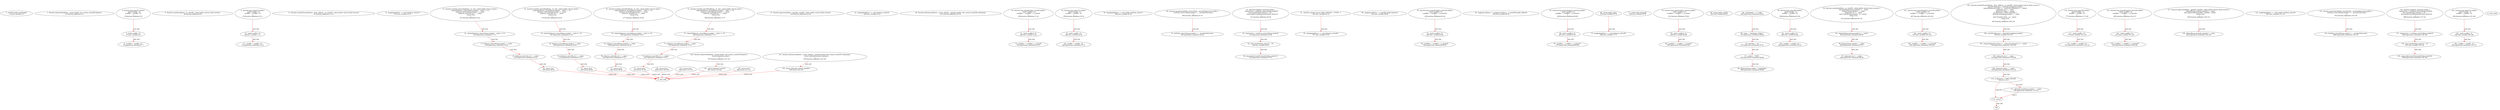digraph  {
15 [label="2_ uint256 public totalSupply;\n15-new_variable-3-3", method="", type_label=new_variable];
20 [label="3_ function balanceOf(address _owner) public view returns (uint256 balance);\n20-function_definition-4-4", method="balanceOf(address _owner)", type_label=function_definition];
33 [label="4_ function bug_intou7() public{\n    uint8 vundflw =0;\n    vundflw = vundflw -10;    \n}\n33-function_definition-5-8", method="bug_intou7()", type_label=function_definition];
37 [label="5_ uint8 vundflw =0;\n37-new_variable-6-6", method="bug_intou7()", type_label=new_variable];
43 [label="6_ vundflw = vundflw -10;\n43-expression_statement-7-7", method="bug_intou7()", type_label=expression_statement];
49 [label="8_ function transfer(address _to, uint256 _value) public returns (bool success);\n49-function_definition-9-9", method="transfer(address _to,uint256 _value)", type_label=function_definition];
65 [label="9_ function bug_intou23() public{\n    uint8 vundflw =0;\n    vundflw = vundflw -10;    \n}\n65-function_definition-10-13", method="bug_intou23()", type_label=function_definition];
69 [label="10_ uint8 vundflw =0;\n69-new_variable-11-11", method="bug_intou23()", type_label=new_variable];
75 [label="11_ vundflw = vundflw -10;\n75-expression_statement-12-12", method="bug_intou23()", type_label=expression_statement];
81 [label="13_ function transferFrom(address _from, address _to, uint256 _value) public returns (bool success);\n81-function_definition-14-14", method="transferFrom(address _from,address _to,uint256 _value)", type_label=function_definition];
101 [label="14_ mapping(address => uint) balances_intou14;\n101-new_variable-15-15", method="", type_label=new_variable];
107 [label="15_ function transfer_intou14(address _to, uint _value) public returns (bool) {\n    require(balances_intou14[msg.sender] - _value >= 0);   \n    balances_intou14[msg.sender] -= _value;   \n    balances_intou14[_to] += _value;   \n    return true;\n  }\n107-function_definition-16-21", method="transfer_intou14(address _to,uint _value)", type_label=function_definition];
123 [label="16_ require(balances_intou14[msg.sender] - _value >= 0);\n123-expression_statement-17-17", method="transfer_intou14(address _to,uint _value)", type_label=expression_statement];
136 [label="17_ balances_intou14[msg.sender] -= _value;\n136-expression_statement-18-18", method="transfer_intou14(address _to,uint _value)", type_label=expression_statement];
144 [label="18_ balances_intou14[_to] += _value;\n144-expression_statement-19-19", method="transfer_intou14(address _to,uint _value)", type_label=expression_statement];
150 [label="19_ return true;\n150-return-20-20", method="transfer_intou14(address _to,uint _value)", type_label=return];
153 [label="21_ function approve(address _spender, uint256 _value) public returns (bool success);\n153-function_definition-22-22", method="approve(address _spender,uint256 _value)", type_label=function_definition];
169 [label="22_ mapping(address => uint) balances_intou30;\n169-new_variable-23-23", method="", type_label=new_variable];
175 [label="23_ function transfer_intou30(address _to, uint _value) public returns (bool) {\n    require(balances_intou30[msg.sender] - _value >= 0);   \n    balances_intou30[msg.sender] -= _value;   \n    balances_intou30[_to] += _value;   \n    return true;\n  }\n175-function_definition-24-29", method="transfer_intou30(address _to,uint _value)", type_label=function_definition];
191 [label="24_ require(balances_intou30[msg.sender] - _value >= 0);\n191-expression_statement-25-25", method="transfer_intou30(address _to,uint _value)", type_label=expression_statement];
204 [label="25_ balances_intou30[msg.sender] -= _value;\n204-expression_statement-26-26", method="transfer_intou30(address _to,uint _value)", type_label=expression_statement];
212 [label="26_ balances_intou30[_to] += _value;\n212-expression_statement-27-27", method="transfer_intou30(address _to,uint _value)", type_label=expression_statement];
218 [label="27_ return true;\n218-return-28-28", method="transfer_intou30(address _to,uint _value)", type_label=return];
221 [label="29_ function allowance(address _owner, address _spender) public view returns (uint256 remaining);\n221-function_definition-30-30", method="allowance(address _owner,address _spender)", type_label=function_definition];
238 [label="30_ function bug_intou8(uint8 p_intou8) public{\n    uint8 vundflw1=0;\n    vundflw1 = vundflw1 + p_intou8;    \n}\n238-function_definition-31-34", method="bug_intou8(uint8 p_intou8)", type_label=function_definition];
246 [label="31_ uint8 vundflw1=0;\n246-new_variable-32-32", method="bug_intou8(uint8 p_intou8)", type_label=new_variable];
252 [label="32_ vundflw1 = vundflw1 + p_intou8;\n252-expression_statement-33-33", method="bug_intou8(uint8 p_intou8)", type_label=expression_statement];
258 [label="34_ function bug_intou31() public{\n    uint8 vundflw =0;\n    vundflw = vundflw -10;    \n}\n258-function_definition-35-38", method="bug_intou31()", type_label=function_definition];
262 [label="35_ uint8 vundflw =0;\n262-new_variable-36-36", method="bug_intou31()", type_label=new_variable];
268 [label="36_ vundflw = vundflw -10;\n268-expression_statement-37-37", method="bug_intou31()", type_label=expression_statement];
288 [label="39_ mapping(address => uint) public lockTime_intou13;\n288-new_variable-40-40", method="", type_label=new_variable];
295 [label="40_ function increaseLockTime_intou13(uint _secondsToIncrease) public {\n        lockTime_intou13[msg.sender] += _secondsToIncrease;   \n    }\n295-function_definition-41-43", method="increaseLockTime_intou13(uint _secondsToIncrease)", type_label=function_definition];
303 [label="41_ lockTime_intou13[msg.sender] += _secondsToIncrease;\n303-expression_statement-42-42", method="increaseLockTime_intou13(uint _secondsToIncrease)", type_label=expression_statement];
311 [label="43_ function withdraw_intou13() public {\n        require(now > lockTime_intou13[msg.sender]);    \n        uint transferValue_intou13 = 10;           \n        msg.sender.transfer(transferValue_intou13);\n    }\n311-function_definition-44-48", method="withdraw_intou13()", type_label=function_definition];
315 [label="44_ require(now > lockTime_intou13[msg.sender]);\n315-expression_statement-45-45", method="withdraw_intou13()", type_label=expression_statement];
326 [label="45_ uint transferValue_intou13 = 10;\n326-new_variable-46-46", method="withdraw_intou13()", type_label=new_variable];
332 [label="46_ msg.sender.transfer(transferValue_intou13);\n332-expression_statement-47-47", method="withdraw_intou13()", type_label=expression_statement];
361 [label="51_ uint256 constant private MAX_UINT256 = 2**256 - 1;\n361-new_variable-52-52", method="", type_label=new_variable];
371 [label="52_ mapping(address => uint) balances_intou26;\n371-new_variable-53-53", method="", type_label=new_variable];
377 [label="53_ function transfer_intou26(address _to, uint _value) public returns (bool) {\n    require(balances_intou26[msg.sender] - _value >= 0);   \n    balances_intou26[msg.sender] -= _value;   \n    balances_intou26[_to] += _value;   \n    return true;\n  }\n377-function_definition-54-59", method="transfer_intou26(address _to,uint _value)", type_label=function_definition];
393 [label="54_ require(balances_intou26[msg.sender] - _value >= 0);\n393-expression_statement-55-55", method="transfer_intou26(address _to,uint _value)", type_label=expression_statement];
406 [label="55_ balances_intou26[msg.sender] -= _value;\n406-expression_statement-56-56", method="transfer_intou26(address _to,uint _value)", type_label=expression_statement];
414 [label="56_ balances_intou26[_to] += _value;\n414-expression_statement-57-57", method="transfer_intou26(address _to,uint _value)", type_label=expression_statement];
420 [label="57_ return true;\n420-return-58-58", method="transfer_intou26(address _to,uint _value)", type_label=return];
423 [label="59_ mapping (address => uint256) public balances;\n423-new_variable-60-60", method="", type_label=new_variable];
430 [label="60_ function bug_intou20(uint8 p_intou20) public{\n    uint8 vundflw1=0;\n    vundflw1 = vundflw1 + p_intou20;    \n}\n430-function_definition-61-64", method="bug_intou20(uint8 p_intou20)", type_label=function_definition];
438 [label="61_ uint8 vundflw1=0;\n438-new_variable-62-62", method="bug_intou20(uint8 p_intou20)", type_label=new_variable];
444 [label="62_ vundflw1 = vundflw1 + p_intou20;\n444-expression_statement-63-63", method="bug_intou20(uint8 p_intou20)", type_label=expression_statement];
450 [label="64_ mapping (address => mapping (address => uint256)) public allowed;\n450-new_variable-65-65", method="", type_label=new_variable];
459 [label="65_ function bug_intou32(uint8 p_intou32) public{\n    uint8 vundflw1=0;\n    vundflw1 = vundflw1 + p_intou32;    \n}\n459-function_definition-66-69", method="bug_intou32(uint8 p_intou32)", type_label=function_definition];
467 [label="66_ uint8 vundflw1=0;\n467-new_variable-67-67", method="bug_intou32(uint8 p_intou32)", type_label=new_variable];
473 [label="67_ vundflw1 = vundflw1 + p_intou32;\n473-expression_statement-68-68", method="bug_intou32(uint8 p_intou32)", type_label=expression_statement];
479 [label="69_ string public name;\n479-new_variable-70-70", method="", type_label=new_variable];
484 [label="70_ mapping(address => uint) balances_intou38;\n484-new_variable-71-71", method="", type_label=new_variable];
490 [label="71_ function transfer_intou38(address _to, uint _value) public returns (bool) {\n    require(balances_intou38[msg.sender] - _value >= 0);   \n    balances_intou38[msg.sender] -= _value;   \n    balances_intou38[_to] += _value;   \n    return true;\n  }\n490-function_definition-72-77", method="transfer_intou38(address _to,uint _value)", type_label=function_definition];
506 [label="72_ require(balances_intou38[msg.sender] - _value >= 0);\n506-expression_statement-73-73", method="transfer_intou38(address _to,uint _value)", type_label=expression_statement];
519 [label="73_ balances_intou38[msg.sender] -= _value;\n519-expression_statement-74-74", method="transfer_intou38(address _to,uint _value)", type_label=expression_statement];
527 [label="74_ balances_intou38[_to] += _value;\n527-expression_statement-75-75", method="transfer_intou38(address _to,uint _value)", type_label=expression_statement];
533 [label="75_ return true;\n533-return-76-76", method="transfer_intou38(address _to,uint _value)", type_label=return];
536 [label="77_ uint8 public decimals;\n536-new_variable-78-78", method="", type_label=new_variable];
541 [label="78_ function bug_intou4(uint8 p_intou4) public{\n    uint8 vundflw1=0;\n    vundflw1 = vundflw1 + p_intou4;    \n}\n541-function_definition-79-82", method="bug_intou4(uint8 p_intou4)", type_label=function_definition];
549 [label="79_ uint8 vundflw1=0;\n549-new_variable-80-80", method="bug_intou4(uint8 p_intou4)", type_label=new_variable];
555 [label="80_ vundflw1 = vundflw1 + p_intou4;\n555-expression_statement-81-81", method="bug_intou4(uint8 p_intou4)", type_label=expression_statement];
561 [label="82_ string public symbol;\n561-new_variable-83-83", method="", type_label=new_variable];
568 [label="84_ totalSupply = 3 * 1e28;\n568-expression_statement-85-85", method="", type_label=expression_statement];
574 [label="85_ name = \"HotDollars Token\";\n574-expression_statement-86-86", method="", type_label=expression_statement];
579 [label="86_ decimals = 18;\n579-expression_statement-87-87", method="", type_label=expression_statement];
583 [label="87_ symbol = \"HDS\";\n583-expression_statement-88-88", method="", type_label=expression_statement];
588 [label="88_ balances[msg.sender] = totalSupply;\n588-expression_statement-89-89", method="", type_label=expression_statement];
596 [label="90_ function bug_intou39() public{\n    uint8 vundflw =0;\n    vundflw = vundflw -10;    \n}\n596-function_definition-91-94", method="bug_intou39()", type_label=function_definition];
600 [label="91_ uint8 vundflw =0;\n600-new_variable-92-92", method="bug_intou39()", type_label=new_variable];
606 [label="92_ vundflw = vundflw -10;\n606-expression_statement-93-93", method="bug_intou39()", type_label=expression_statement];
612 [label="94_ function transfer(address _to, uint256 _value) public returns (bool success) {\n        require(balances[msg.sender] >= _value);\n        balances[msg.sender] -= _value;\n        balances[_to] += _value;\n        emit Transfer(msg.sender, _to, _value);  \n        return true;\n    }\n612-function_definition-95-101", method="transfer(address _to,uint256 _value)", type_label=function_definition];
629 [label="95_ require(balances[msg.sender] >= _value);\n629-expression_statement-96-96", method="transfer(address _to,uint256 _value)", type_label=expression_statement];
640 [label="96_ balances[msg.sender] -= _value;\n640-expression_statement-97-97", method="transfer(address _to,uint256 _value)", type_label=expression_statement];
648 [label="97_ balances[_to] += _value;\n648-expression_statement-98-98", method="transfer(address _to,uint256 _value)", type_label=expression_statement];
664 [label="99_ return true;\n664-return-100-100", method="transfer(address _to,uint256 _value)", type_label=return];
667 [label="101_ function bug_intou36(uint8 p_intou36) public{\n    uint8 vundflw1=0;\n    vundflw1 = vundflw1 + p_intou36;    \n}\n667-function_definition-102-105", method="bug_intou36(uint8 p_intou36)", type_label=function_definition];
675 [label="102_ uint8 vundflw1=0;\n675-new_variable-103-103", method="bug_intou36(uint8 p_intou36)", type_label=new_variable];
681 [label="103_ vundflw1 = vundflw1 + p_intou36;\n681-expression_statement-104-104", method="bug_intou36(uint8 p_intou36)", type_label=expression_statement];
687 [label="105_ function transferFrom(address _from, address _to, uint256 _value) public returns (bool success) {\n        uint256 allowance = allowed[_from][msg.sender];\n        require(balances[_from] >= _value && allowance >= _value);\n        balances[_to] += _value;\n        balances[_from] -= _value;\n        if (allowance < MAX_UINT256) {\n            allowed[_from][msg.sender] -= _value;\n        }\n        emit Transfer(_from, _to, _value);  \n        return true;\n    }\n687-function_definition-106-116", method="transferFrom(address _from,address _to,uint256 _value)", type_label=function_definition];
708 [label="106_ uint256 allowance = allowed[_from][msg.sender];\n708-new_variable-107-107", method="transferFrom(address _from,address _to,uint256 _value)", type_label=new_variable];
720 [label="107_ require(balances[_from] >= _value && allowance >= _value);\n720-expression_statement-108-108", method="transferFrom(address _from,address _to,uint256 _value)", type_label=expression_statement];
733 [label="108_ balances[_to] += _value;\n733-expression_statement-109-109", method="transferFrom(address _from,address _to,uint256 _value)", type_label=expression_statement];
739 [label="109_ balances[_from] -= _value;\n739-expression_statement-110-110", method="transferFrom(address _from,address _to,uint256 _value)", type_label=expression_statement];
745 [label="110_ if_allowance < MAX_UINT256\n745-if-111-113", method="transferFrom(address _from,address _to,uint256 _value)", type_label=if];
1698 [label="110_ end_if", method="transferFrom(address _from,address _to,uint256 _value)", type_label=end_if];
750 [label="111_ allowed[_from][msg.sender] -= _value;\n750-expression_statement-112-112", method="transferFrom(address _from,address _to,uint256 _value)", type_label=expression_statement];
768 [label="114_ return true;\n768-return-115-115", method="transferFrom(address _from,address _to,uint256 _value)", type_label=return];
771 [label="116_ function bug_intou35() public{\n    uint8 vundflw =0;\n    vundflw = vundflw -10;    \n}\n771-function_definition-117-120", method="bug_intou35()", type_label=function_definition];
775 [label="117_ uint8 vundflw =0;\n775-new_variable-118-118", method="bug_intou35()", type_label=new_variable];
781 [label="118_ vundflw = vundflw -10;\n781-expression_statement-119-119", method="bug_intou35()", type_label=expression_statement];
787 [label="120_ function balanceOf(address _owner) public view returns (uint256 balance) {\n        return balances[_owner];\n    }\n787-function_definition-121-123", method="balanceOf(address _owner)", type_label=function_definition];
801 [label="121_ return balances[_owner];\n801-return-122-122", method="balanceOf(address _owner)", type_label=return];
805 [label="123_ function bug_intou40(uint8 p_intou40) public{\n    uint8 vundflw1=0;\n    vundflw1 = vundflw1 + p_intou40;    \n}\n805-function_definition-124-127", method="bug_intou40(uint8 p_intou40)", type_label=function_definition];
813 [label="124_ uint8 vundflw1=0;\n813-new_variable-125-125", method="bug_intou40(uint8 p_intou40)", type_label=new_variable];
819 [label="125_ vundflw1 = vundflw1 + p_intou40;\n819-expression_statement-126-126", method="bug_intou40(uint8 p_intou40)", type_label=expression_statement];
825 [label="127_ function approve(address _spender, uint256 _value) public returns (bool success) {\n        allowed[msg.sender][_spender] = _value;\n        emit Approval(msg.sender, _spender, _value);  \n        return true;\n    }\n825-function_definition-128-132", method="approve(address _spender,uint256 _value)", type_label=function_definition];
842 [label="128_ allowed[msg.sender][_spender] = _value;\n842-expression_statement-129-129", method="approve(address _spender,uint256 _value)", type_label=expression_statement];
862 [label="130_ return true;\n862-return-131-131", method="approve(address _spender,uint256 _value)", type_label=return];
865 [label="132_ mapping(address => uint) public lockTime_intou33;\n865-new_variable-133-133", method="", type_label=new_variable];
872 [label="133_ function increaseLockTime_intou33(uint _secondsToIncrease) public {\n        lockTime_intou33[msg.sender] += _secondsToIncrease;   \n    }\n872-function_definition-134-136", method="increaseLockTime_intou33(uint _secondsToIncrease)", type_label=function_definition];
880 [label="134_ lockTime_intou33[msg.sender] += _secondsToIncrease;\n880-expression_statement-135-135", method="increaseLockTime_intou33(uint _secondsToIncrease)", type_label=expression_statement];
888 [label="136_ function withdraw_intou33() public {\n        require(now > lockTime_intou33[msg.sender]);    \n        uint transferValue_intou33 = 10;           \n        msg.sender.transfer(transferValue_intou33);\n    }\n888-function_definition-137-141", method="withdraw_intou33()", type_label=function_definition];
892 [label="137_ require(now > lockTime_intou33[msg.sender]);\n892-expression_statement-138-138", method="withdraw_intou33()", type_label=expression_statement];
903 [label="138_ uint transferValue_intou33 = 10;\n903-new_variable-139-139", method="withdraw_intou33()", type_label=new_variable];
909 [label="139_ msg.sender.transfer(transferValue_intou33);\n909-expression_statement-140-140", method="withdraw_intou33()", type_label=expression_statement];
918 [label="141_ function allowance(address _owner, address _spender) public view returns (uint256 remaining) {\n        return allowed[_owner][_spender];\n    }\n918-function_definition-142-144", method="allowance(address _owner,address _spender)", type_label=function_definition];
936 [label="142_ return allowed[_owner][_spender];\n936-return-143-143", method="allowance(address _owner,address _spender)", type_label=return];
942 [label="144_ function bug_intou27() public{\n    uint8 vundflw =0;\n    vundflw = vundflw -10;    \n}\n942-function_definition-145-148", method="bug_intou27()", type_label=function_definition];
946 [label="145_ uint8 vundflw =0;\n946-new_variable-146-146", method="bug_intou27()", type_label=new_variable];
952 [label="146_ vundflw = vundflw -10;\n952-expression_statement-147-147", method="bug_intou27()", type_label=expression_statement];
1 [label="0_ start_node", method="", type_label=start];
2 [label="0_ exit_node", method="", type_label=exit];
760;
33 -> 37  [color=red, controlflow_type=next_line, edge_type=CFG_edge, key=0, label=next_line];
37 -> 43  [color=red, controlflow_type=next_line, edge_type=CFG_edge, key=0, label=next_line];
65 -> 69  [color=red, controlflow_type=next_line, edge_type=CFG_edge, key=0, label=next_line];
69 -> 75  [color=red, controlflow_type=next_line, edge_type=CFG_edge, key=0, label=next_line];
107 -> 123  [color=red, controlflow_type=next_line, edge_type=CFG_edge, key=0, label=next_line];
123 -> 136  [color=red, controlflow_type=next_line, edge_type=CFG_edge, key=0, label=next_line];
136 -> 144  [color=red, controlflow_type=next_line, edge_type=CFG_edge, key=0, label=next_line];
144 -> 150  [color=red, controlflow_type=next_line, edge_type=CFG_edge, key=0, label=next_line];
150 -> 2  [color=red, controlflow_type=return_exit, edge_type=CFG_edge, key=0, label=return_exit];
175 -> 191  [color=red, controlflow_type=next_line, edge_type=CFG_edge, key=0, label=next_line];
191 -> 204  [color=red, controlflow_type=next_line, edge_type=CFG_edge, key=0, label=next_line];
204 -> 212  [color=red, controlflow_type=next_line, edge_type=CFG_edge, key=0, label=next_line];
212 -> 218  [color=red, controlflow_type=next_line, edge_type=CFG_edge, key=0, label=next_line];
218 -> 2  [color=red, controlflow_type=return_exit, edge_type=CFG_edge, key=0, label=return_exit];
238 -> 246  [color=red, controlflow_type=next_line, edge_type=CFG_edge, key=0, label=next_line];
246 -> 252  [color=red, controlflow_type=next_line, edge_type=CFG_edge, key=0, label=next_line];
258 -> 262  [color=red, controlflow_type=next_line, edge_type=CFG_edge, key=0, label=next_line];
262 -> 268  [color=red, controlflow_type=next_line, edge_type=CFG_edge, key=0, label=next_line];
295 -> 303  [color=red, controlflow_type=next_line, edge_type=CFG_edge, key=0, label=next_line];
311 -> 315  [color=red, controlflow_type=next_line, edge_type=CFG_edge, key=0, label=next_line];
315 -> 326  [color=red, controlflow_type=next_line, edge_type=CFG_edge, key=0, label=next_line];
326 -> 332  [color=red, controlflow_type=next_line, edge_type=CFG_edge, key=0, label=next_line];
361 -> 371  [color=red, controlflow_type=next_line, edge_type=CFG_edge, key=0, label=next_line];
377 -> 393  [color=red, controlflow_type=next_line, edge_type=CFG_edge, key=0, label=next_line];
393 -> 406  [color=red, controlflow_type=next_line, edge_type=CFG_edge, key=0, label=next_line];
406 -> 414  [color=red, controlflow_type=next_line, edge_type=CFG_edge, key=0, label=next_line];
414 -> 420  [color=red, controlflow_type=next_line, edge_type=CFG_edge, key=0, label=next_line];
420 -> 2  [color=red, controlflow_type=return_exit, edge_type=CFG_edge, key=0, label=return_exit];
430 -> 438  [color=red, controlflow_type=next_line, edge_type=CFG_edge, key=0, label=next_line];
438 -> 444  [color=red, controlflow_type=next_line, edge_type=CFG_edge, key=0, label=next_line];
459 -> 467  [color=red, controlflow_type=next_line, edge_type=CFG_edge, key=0, label=next_line];
467 -> 473  [color=red, controlflow_type=next_line, edge_type=CFG_edge, key=0, label=next_line];
479 -> 484  [color=red, controlflow_type=next_line, edge_type=CFG_edge, key=0, label=next_line];
490 -> 506  [color=red, controlflow_type=next_line, edge_type=CFG_edge, key=0, label=next_line];
506 -> 519  [color=red, controlflow_type=next_line, edge_type=CFG_edge, key=0, label=next_line];
519 -> 527  [color=red, controlflow_type=next_line, edge_type=CFG_edge, key=0, label=next_line];
527 -> 533  [color=red, controlflow_type=next_line, edge_type=CFG_edge, key=0, label=next_line];
533 -> 2  [color=red, controlflow_type=return_exit, edge_type=CFG_edge, key=0, label=return_exit];
541 -> 549  [color=red, controlflow_type=next_line, edge_type=CFG_edge, key=0, label=next_line];
549 -> 555  [color=red, controlflow_type=next_line, edge_type=CFG_edge, key=0, label=next_line];
568 -> 574  [color=red, controlflow_type=next_line, edge_type=CFG_edge, key=0, label=next_line];
574 -> 579  [color=red, controlflow_type=next_line, edge_type=CFG_edge, key=0, label=next_line];
579 -> 583  [color=red, controlflow_type=next_line, edge_type=CFG_edge, key=0, label=next_line];
583 -> 588  [color=red, controlflow_type=next_line, edge_type=CFG_edge, key=0, label=next_line];
596 -> 600  [color=red, controlflow_type=next_line, edge_type=CFG_edge, key=0, label=next_line];
600 -> 606  [color=red, controlflow_type=next_line, edge_type=CFG_edge, key=0, label=next_line];
612 -> 629  [color=red, controlflow_type=next_line, edge_type=CFG_edge, key=0, label=next_line];
629 -> 640  [color=red, controlflow_type=next_line, edge_type=CFG_edge, key=0, label=next_line];
640 -> 648  [color=red, controlflow_type=next_line, edge_type=CFG_edge, key=0, label=next_line];
664 -> 2  [color=red, controlflow_type=return_exit, edge_type=CFG_edge, key=0, label=return_exit];
667 -> 675  [color=red, controlflow_type=next_line, edge_type=CFG_edge, key=0, label=next_line];
675 -> 681  [color=red, controlflow_type=next_line, edge_type=CFG_edge, key=0, label=next_line];
687 -> 708  [color=red, controlflow_type=next_line, edge_type=CFG_edge, key=0, label=next_line];
708 -> 720  [color=red, controlflow_type=next_line, edge_type=CFG_edge, key=0, label=next_line];
720 -> 733  [color=red, controlflow_type=next_line, edge_type=CFG_edge, key=0, label=next_line];
733 -> 739  [color=red, controlflow_type=next_line, edge_type=CFG_edge, key=0, label=next_line];
739 -> 745  [color=red, controlflow_type=next_line, edge_type=CFG_edge, key=0, label=next_line];
745 -> 750  [color=red, controlflow_type=pos_next, edge_type=CFG_edge, key=0, label=pos_next];
745 -> 1698  [color=red, controlflow_type=neg_next, edge_type=CFG_edge, key=0, label=neg_next];
1698 -> 760  [color=red, controlflow_type=next_line, edge_type=CFG_edge, key=0, label=next_line];
750 -> 1698  [color=red, controlflow_type=end_if, edge_type=CFG_edge, key=0, label=end_if];
768 -> 2  [color=red, controlflow_type=return_exit, edge_type=CFG_edge, key=0, label=return_exit];
771 -> 775  [color=red, controlflow_type=next_line, edge_type=CFG_edge, key=0, label=next_line];
775 -> 781  [color=red, controlflow_type=next_line, edge_type=CFG_edge, key=0, label=next_line];
787 -> 801  [color=red, controlflow_type=next_line, edge_type=CFG_edge, key=0, label=next_line];
801 -> 2  [color=red, controlflow_type=return_exit, edge_type=CFG_edge, key=0, label=return_exit];
805 -> 813  [color=red, controlflow_type=next_line, edge_type=CFG_edge, key=0, label=next_line];
813 -> 819  [color=red, controlflow_type=next_line, edge_type=CFG_edge, key=0, label=next_line];
825 -> 842  [color=red, controlflow_type=next_line, edge_type=CFG_edge, key=0, label=next_line];
862 -> 2  [color=red, controlflow_type=return_exit, edge_type=CFG_edge, key=0, label=return_exit];
872 -> 880  [color=red, controlflow_type=next_line, edge_type=CFG_edge, key=0, label=next_line];
888 -> 892  [color=red, controlflow_type=next_line, edge_type=CFG_edge, key=0, label=next_line];
892 -> 903  [color=red, controlflow_type=next_line, edge_type=CFG_edge, key=0, label=next_line];
903 -> 909  [color=red, controlflow_type=next_line, edge_type=CFG_edge, key=0, label=next_line];
918 -> 936  [color=red, controlflow_type=next_line, edge_type=CFG_edge, key=0, label=next_line];
936 -> 2  [color=red, controlflow_type=return_exit, edge_type=CFG_edge, key=0, label=return_exit];
942 -> 946  [color=red, controlflow_type=next_line, edge_type=CFG_edge, key=0, label=next_line];
946 -> 952  [color=red, controlflow_type=next_line, edge_type=CFG_edge, key=0, label=next_line];
}
